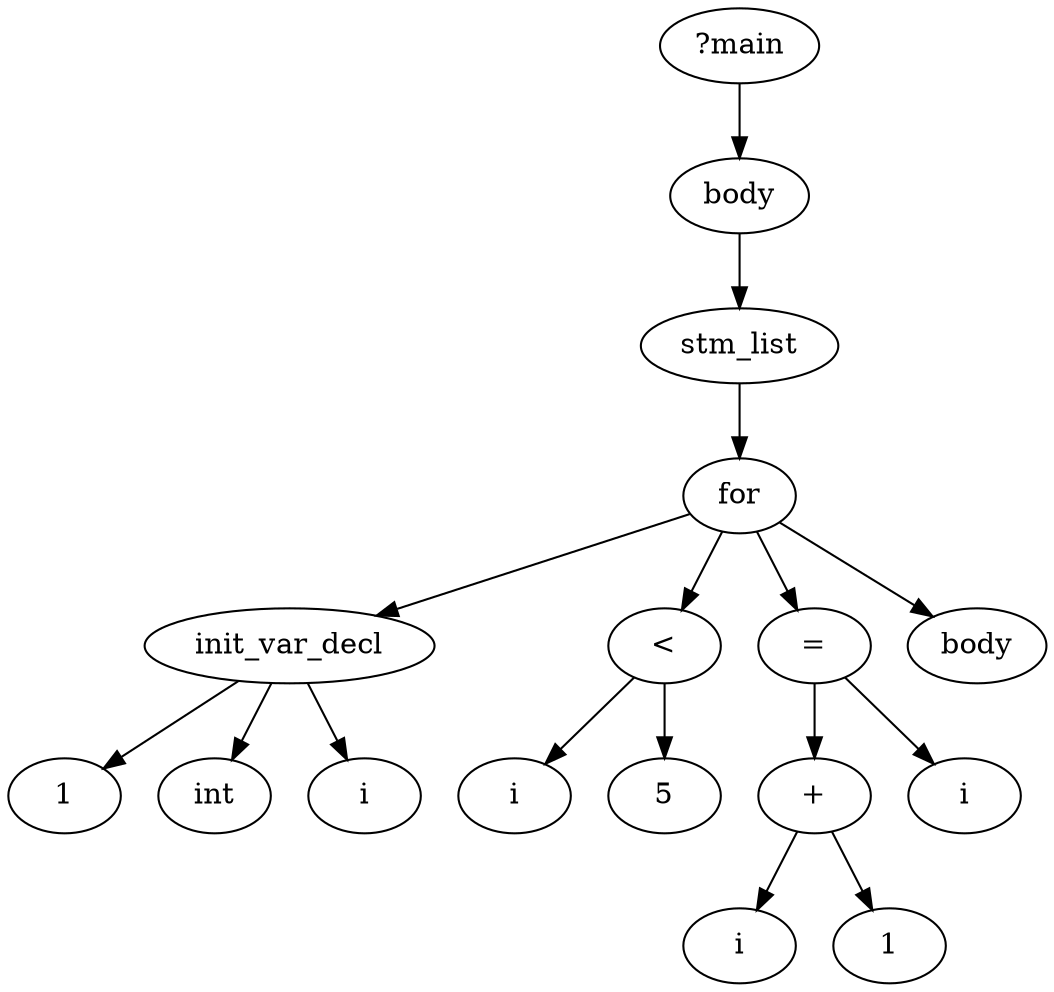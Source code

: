 digraph AST {
	0 [label="?main"]
	1 [label=body]
	2 [label=stm_list]
	3 [label=init_var_decl]
	4 [label=1]
	5 [label=int]
	6 [label=i]
	3 -> 5
	3 -> 6
	3 -> 4
	7 [label=i]
	8 [label=5]
	9 [label="<"]
	9 -> 7
	9 -> 8
	10 [label=i]
	11 [label=1]
	12 [label="+"]
	12 -> 10
	12 -> 11
	13 [label="="]
	14 [label=i]
	13 -> 14
	13 -> 12
	15 [label=body]
	16 [label=for]
	16 -> 3
	16 -> 9
	16 -> 13
	16 -> 15
	2 -> 16
	1 -> 2
	0 -> 1
}
